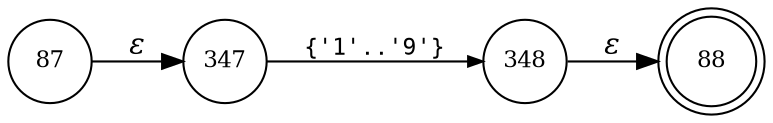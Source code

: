 digraph ATN {
rankdir=LR;
s88[fontsize=11, label="88", shape=doublecircle, fixedsize=true, width=.6];
s87[fontsize=11,label="87", shape=circle, fixedsize=true, width=.55, peripheries=1];
s347[fontsize=11,label="347", shape=circle, fixedsize=true, width=.55, peripheries=1];
s348[fontsize=11,label="348", shape=circle, fixedsize=true, width=.55, peripheries=1];
s87 -> s347 [fontname="Times-Italic", label="&epsilon;"];
s347 -> s348 [fontsize=11, fontname="Courier", arrowsize=.7, label = "{'1'..'9'}", arrowhead = normal];
s348 -> s88 [fontname="Times-Italic", label="&epsilon;"];
}